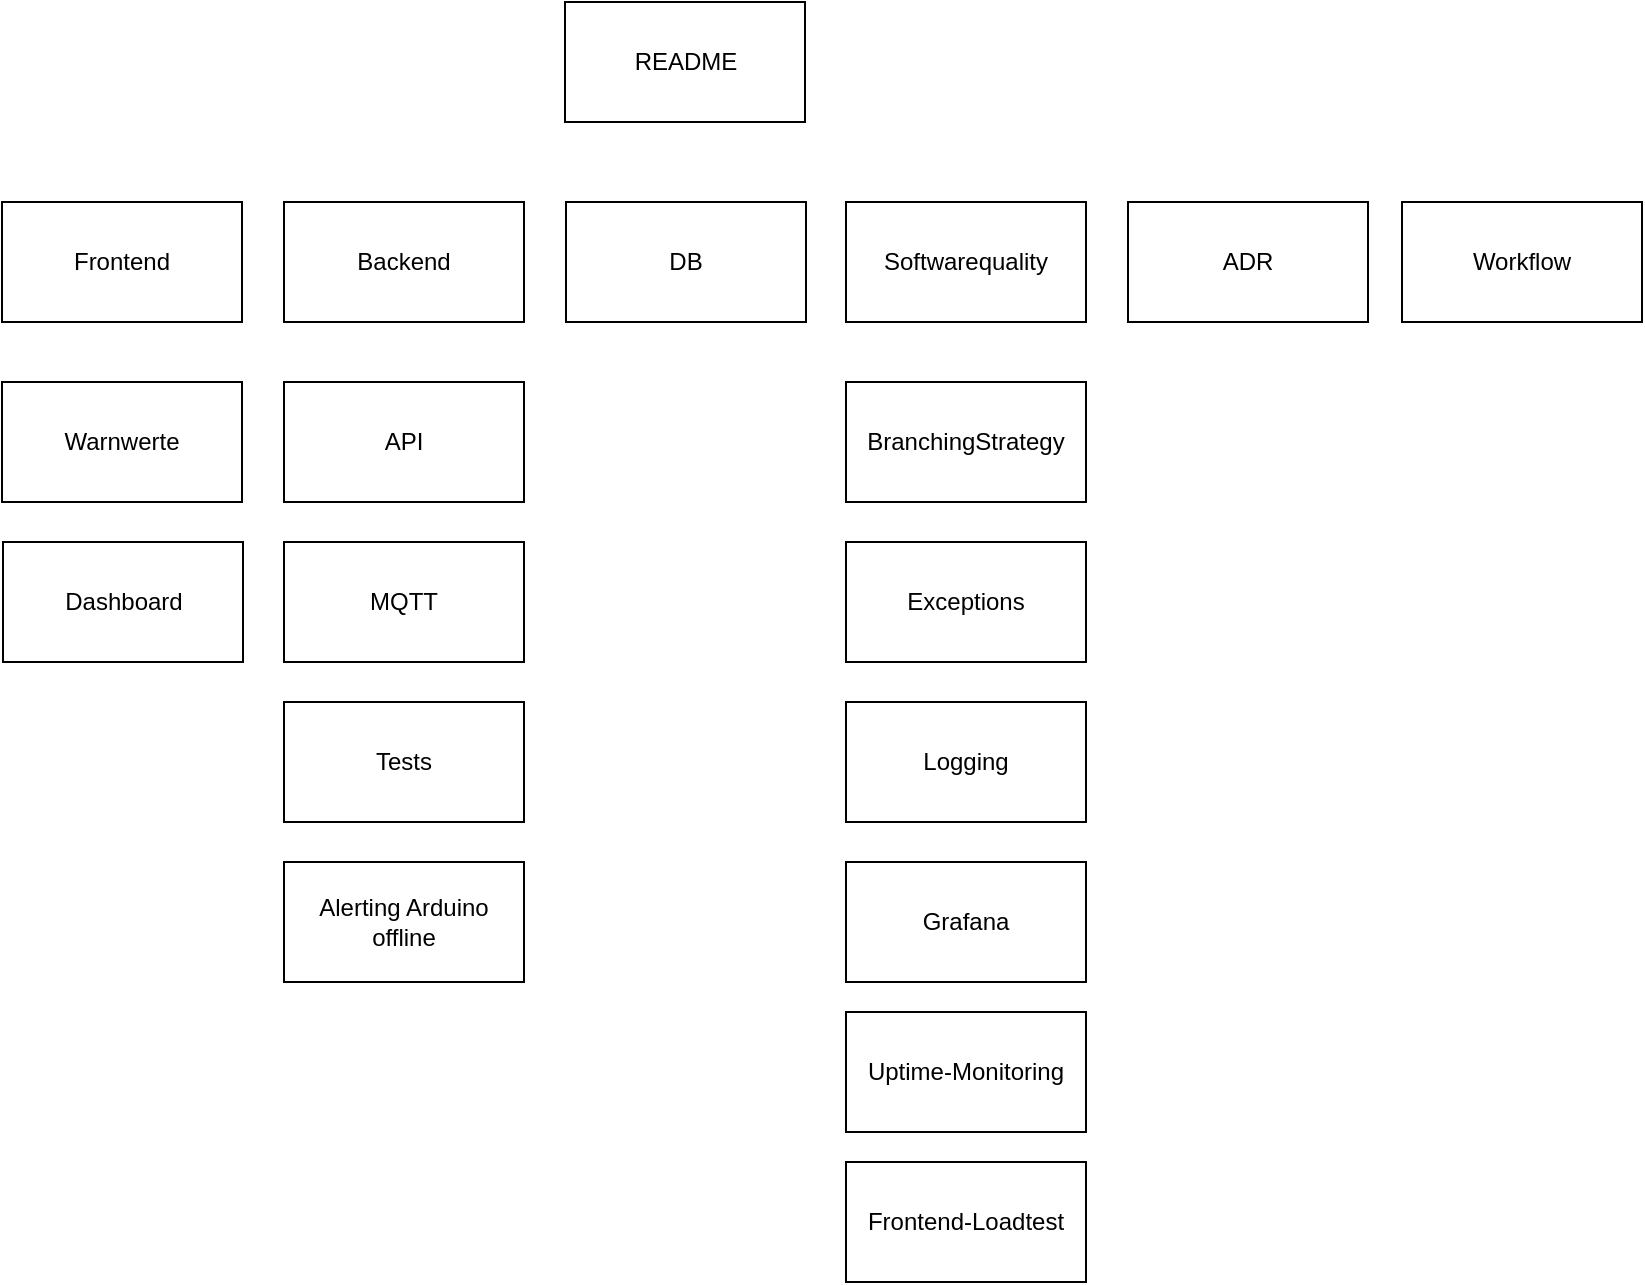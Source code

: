 <mxfile>
    <diagram name="Seite-1" id="f44wYk-LAkck-QePjLqC">
        <mxGraphModel dx="1301" dy="444" grid="1" gridSize="10" guides="1" tooltips="1" connect="1" arrows="1" fold="1" page="1" pageScale="1" pageWidth="827" pageHeight="1169" math="0" shadow="0">
            <root>
                <mxCell id="0"/>
                <mxCell id="1" parent="0"/>
                <mxCell id="y8kAHJ0jC7C6Op4tlGA0-1" value="README" style="rounded=0;whiteSpace=wrap;html=1;" parent="1" vertex="1">
                    <mxGeometry x="211.5" y="80" width="120" height="60" as="geometry"/>
                </mxCell>
                <mxCell id="y8kAHJ0jC7C6Op4tlGA0-2" value="Frontend" style="rounded=0;whiteSpace=wrap;html=1;" parent="1" vertex="1">
                    <mxGeometry x="-70" y="180" width="120" height="60" as="geometry"/>
                </mxCell>
                <mxCell id="y8kAHJ0jC7C6Op4tlGA0-3" value="Backend" style="rounded=0;whiteSpace=wrap;html=1;" parent="1" vertex="1">
                    <mxGeometry x="71" y="180" width="120" height="60" as="geometry"/>
                </mxCell>
                <mxCell id="y8kAHJ0jC7C6Op4tlGA0-4" value="DB" style="rounded=0;whiteSpace=wrap;html=1;" parent="1" vertex="1">
                    <mxGeometry x="212" y="180" width="120" height="60" as="geometry"/>
                </mxCell>
                <mxCell id="y8kAHJ0jC7C6Op4tlGA0-5" value="Softwarequality" style="rounded=0;whiteSpace=wrap;html=1;" parent="1" vertex="1">
                    <mxGeometry x="352" y="180" width="120" height="60" as="geometry"/>
                </mxCell>
                <mxCell id="y8kAHJ0jC7C6Op4tlGA0-6" value="ADR" style="rounded=0;whiteSpace=wrap;html=1;" parent="1" vertex="1">
                    <mxGeometry x="493" y="180" width="120" height="60" as="geometry"/>
                </mxCell>
                <mxCell id="y8kAHJ0jC7C6Op4tlGA0-7" value="Warnwerte" style="rounded=0;whiteSpace=wrap;html=1;" parent="1" vertex="1">
                    <mxGeometry x="-70" y="270" width="120" height="60" as="geometry"/>
                </mxCell>
                <mxCell id="y8kAHJ0jC7C6Op4tlGA0-8" value="Dashboard" style="rounded=0;whiteSpace=wrap;html=1;" parent="1" vertex="1">
                    <mxGeometry x="-69.5" y="350" width="120" height="60" as="geometry"/>
                </mxCell>
                <mxCell id="y8kAHJ0jC7C6Op4tlGA0-9" value="API" style="rounded=0;whiteSpace=wrap;html=1;" parent="1" vertex="1">
                    <mxGeometry x="71" y="270" width="120" height="60" as="geometry"/>
                </mxCell>
                <mxCell id="y8kAHJ0jC7C6Op4tlGA0-10" value="MQTT" style="whiteSpace=wrap;html=1;rounded=0;" parent="1" vertex="1">
                    <mxGeometry x="71" y="350" width="120" height="60" as="geometry"/>
                </mxCell>
                <mxCell id="y8kAHJ0jC7C6Op4tlGA0-13" value="Tests" style="whiteSpace=wrap;html=1;rounded=0;" parent="1" vertex="1">
                    <mxGeometry x="71" y="430" width="120" height="60" as="geometry"/>
                </mxCell>
                <mxCell id="y8kAHJ0jC7C6Op4tlGA0-14" value="BranchingStrategy" style="rounded=0;whiteSpace=wrap;html=1;" parent="1" vertex="1">
                    <mxGeometry x="352" y="270" width="120" height="60" as="geometry"/>
                </mxCell>
                <mxCell id="y8kAHJ0jC7C6Op4tlGA0-15" value="Exceptions" style="rounded=0;whiteSpace=wrap;html=1;" parent="1" vertex="1">
                    <mxGeometry x="352" y="350" width="120" height="60" as="geometry"/>
                </mxCell>
                <mxCell id="y8kAHJ0jC7C6Op4tlGA0-16" value="Logging" style="rounded=0;whiteSpace=wrap;html=1;" parent="1" vertex="1">
                    <mxGeometry x="352" y="430" width="120" height="60" as="geometry"/>
                </mxCell>
                <mxCell id="y8kAHJ0jC7C6Op4tlGA0-17" value="Grafana" style="rounded=0;whiteSpace=wrap;html=1;" parent="1" vertex="1">
                    <mxGeometry x="352" y="510" width="120" height="60" as="geometry"/>
                </mxCell>
                <mxCell id="y8kAHJ0jC7C6Op4tlGA0-18" value="Uptime-Monitoring" style="rounded=0;whiteSpace=wrap;html=1;" parent="1" vertex="1">
                    <mxGeometry x="352" y="585" width="120" height="60" as="geometry"/>
                </mxCell>
                <mxCell id="y8kAHJ0jC7C6Op4tlGA0-19" value="Frontend-Loadtest" style="rounded=0;whiteSpace=wrap;html=1;" parent="1" vertex="1">
                    <mxGeometry x="352" y="660" width="120" height="60" as="geometry"/>
                </mxCell>
                <mxCell id="y8kAHJ0jC7C6Op4tlGA0-20" value="Workflow" style="rounded=0;whiteSpace=wrap;html=1;" parent="1" vertex="1">
                    <mxGeometry x="630" y="180" width="120" height="60" as="geometry"/>
                </mxCell>
                <mxCell id="2" value="Alerting Arduino offline" style="whiteSpace=wrap;html=1;rounded=0;" vertex="1" parent="1">
                    <mxGeometry x="71" y="510" width="120" height="60" as="geometry"/>
                </mxCell>
            </root>
        </mxGraphModel>
    </diagram>
</mxfile>